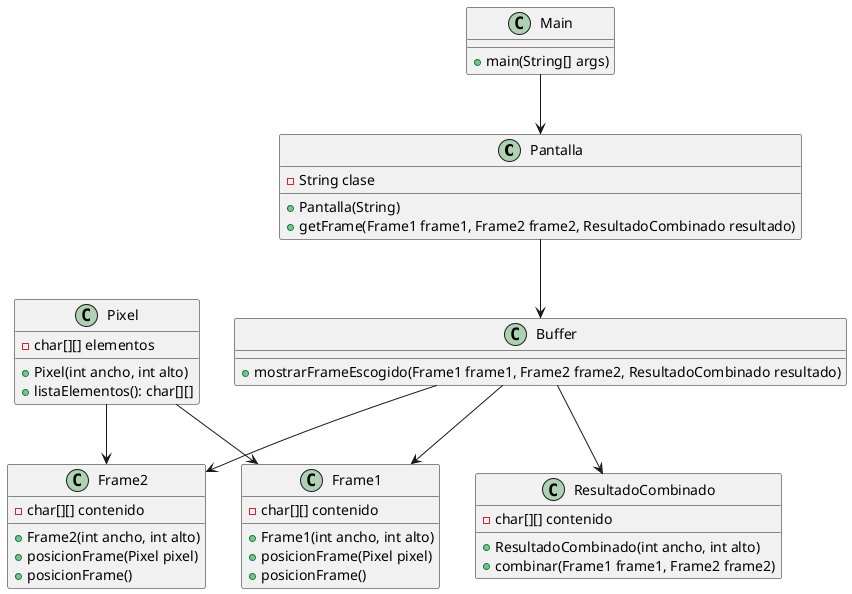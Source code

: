 @startuml
class Pantalla {
  -String clase
  +Pantalla(String)
  +getFrame(Frame1 frame1, Frame2 frame2, ResultadoCombinado resultado)
}

class Buffer {
  +mostrarFrameEscogido(Frame1 frame1, Frame2 frame2, ResultadoCombinado resultado)
}

class Pixel {
  -char[][] elementos
  +Pixel(int ancho, int alto)
  +listaElementos(): char[][]
}

class Frame1 {
  -char[][] contenido
  +Frame1(int ancho, int alto)
  +posicionFrame(Pixel pixel)
  +posicionFrame()
}

class Frame2 {
  -char[][] contenido
  +Frame2(int ancho, int alto)
  +posicionFrame(Pixel pixel)
  +posicionFrame()
}

class ResultadoCombinado {
  -char[][] contenido
  +ResultadoCombinado(int ancho, int alto)
  +combinar(Frame1 frame1, Frame2 frame2)
}

class Main {
  +main(String[] args)
}

Pantalla --> Buffer
Buffer --> Frame1
Buffer --> Frame2
Buffer --> ResultadoCombinado
Pixel --> Frame1
Pixel --> Frame2
Main --> Pantalla
@enduml